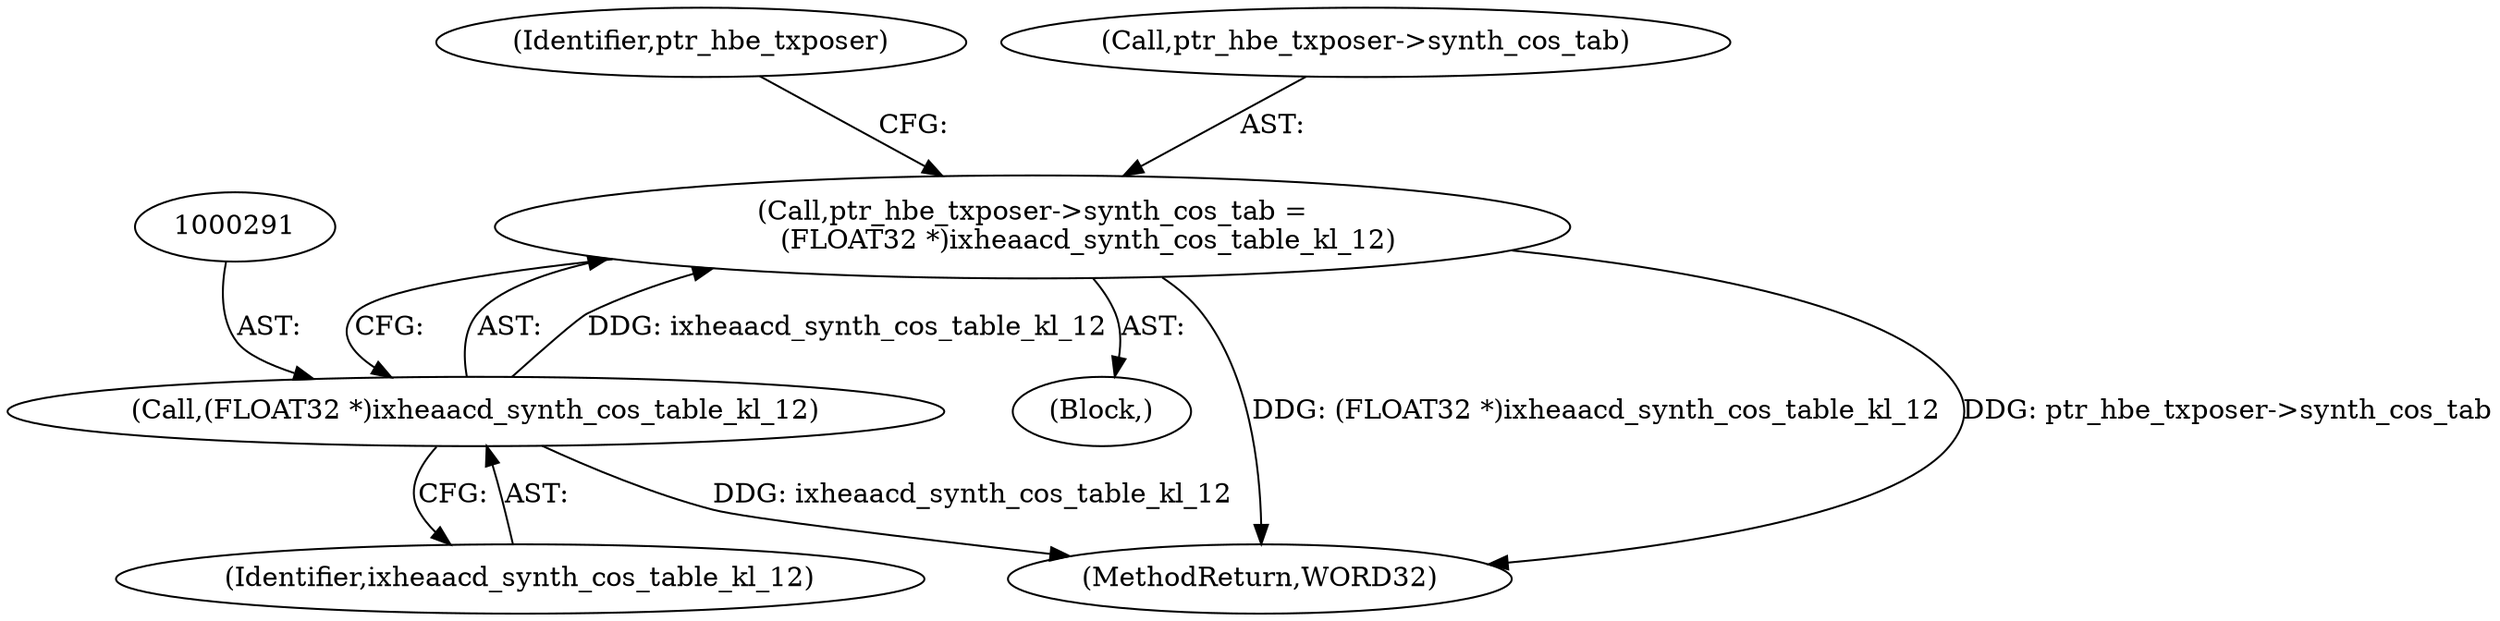 digraph "0_Android_04e8cd58f075bec5892e369c8deebca9c67e855c_4@pointer" {
"1000286" [label="(Call,ptr_hbe_txposer->synth_cos_tab =\n             (FLOAT32 *)ixheaacd_synth_cos_table_kl_12)"];
"1000290" [label="(Call,(FLOAT32 *)ixheaacd_synth_cos_table_kl_12)"];
"1000295" [label="(Identifier,ptr_hbe_txposer)"];
"1000287" [label="(Call,ptr_hbe_txposer->synth_cos_tab)"];
"1000286" [label="(Call,ptr_hbe_txposer->synth_cos_tab =\n             (FLOAT32 *)ixheaacd_synth_cos_table_kl_12)"];
"1000236" [label="(Block,)"];
"1000571" [label="(MethodReturn,WORD32)"];
"1000290" [label="(Call,(FLOAT32 *)ixheaacd_synth_cos_table_kl_12)"];
"1000292" [label="(Identifier,ixheaacd_synth_cos_table_kl_12)"];
"1000286" -> "1000236"  [label="AST: "];
"1000286" -> "1000290"  [label="CFG: "];
"1000287" -> "1000286"  [label="AST: "];
"1000290" -> "1000286"  [label="AST: "];
"1000295" -> "1000286"  [label="CFG: "];
"1000286" -> "1000571"  [label="DDG: (FLOAT32 *)ixheaacd_synth_cos_table_kl_12"];
"1000286" -> "1000571"  [label="DDG: ptr_hbe_txposer->synth_cos_tab"];
"1000290" -> "1000286"  [label="DDG: ixheaacd_synth_cos_table_kl_12"];
"1000290" -> "1000292"  [label="CFG: "];
"1000291" -> "1000290"  [label="AST: "];
"1000292" -> "1000290"  [label="AST: "];
"1000290" -> "1000571"  [label="DDG: ixheaacd_synth_cos_table_kl_12"];
}
